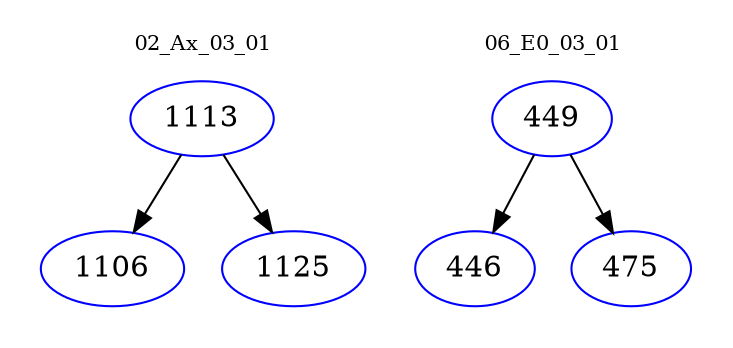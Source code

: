 digraph{
subgraph cluster_0 {
color = white
label = "02_Ax_03_01";
fontsize=10;
T0_1113 [label="1113", color="blue"]
T0_1113 -> T0_1106 [color="black"]
T0_1106 [label="1106", color="blue"]
T0_1113 -> T0_1125 [color="black"]
T0_1125 [label="1125", color="blue"]
}
subgraph cluster_1 {
color = white
label = "06_E0_03_01";
fontsize=10;
T1_449 [label="449", color="blue"]
T1_449 -> T1_446 [color="black"]
T1_446 [label="446", color="blue"]
T1_449 -> T1_475 [color="black"]
T1_475 [label="475", color="blue"]
}
}
